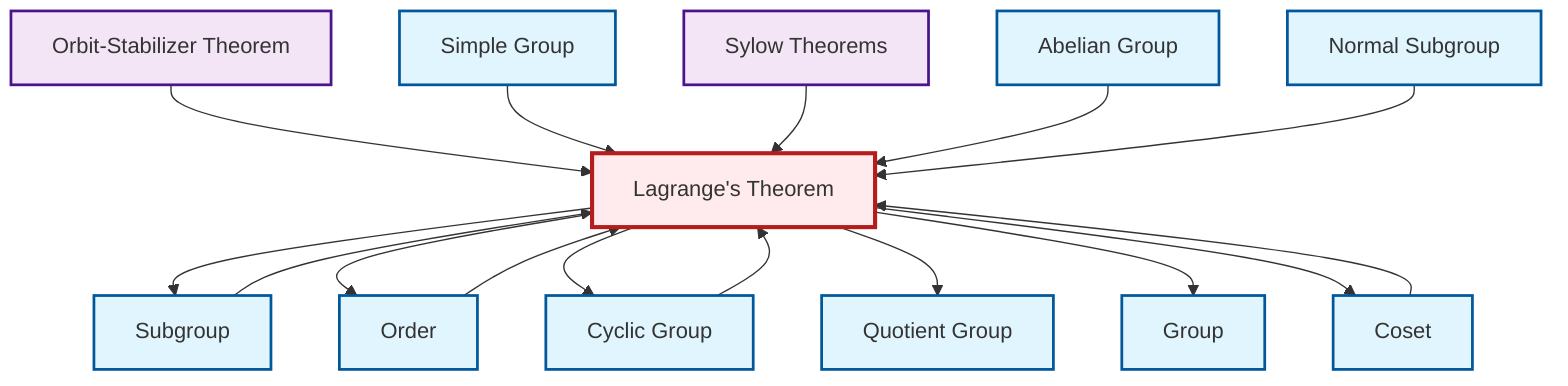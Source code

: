 graph TD
    classDef definition fill:#e1f5fe,stroke:#01579b,stroke-width:2px
    classDef theorem fill:#f3e5f5,stroke:#4a148c,stroke-width:2px
    classDef axiom fill:#fff3e0,stroke:#e65100,stroke-width:2px
    classDef example fill:#e8f5e9,stroke:#1b5e20,stroke-width:2px
    classDef current fill:#ffebee,stroke:#b71c1c,stroke-width:3px
    def-quotient-group["Quotient Group"]:::definition
    thm-orbit-stabilizer["Orbit-Stabilizer Theorem"]:::theorem
    def-subgroup["Subgroup"]:::definition
    thm-lagrange["Lagrange's Theorem"]:::theorem
    def-cyclic-group["Cyclic Group"]:::definition
    def-normal-subgroup["Normal Subgroup"]:::definition
    def-coset["Coset"]:::definition
    def-order["Order"]:::definition
    def-simple-group["Simple Group"]:::definition
    def-group["Group"]:::definition
    thm-sylow["Sylow Theorems"]:::theorem
    def-abelian-group["Abelian Group"]:::definition
    thm-lagrange --> def-subgroup
    thm-orbit-stabilizer --> thm-lagrange
    thm-lagrange --> def-order
    thm-lagrange --> def-cyclic-group
    thm-lagrange --> def-quotient-group
    def-simple-group --> thm-lagrange
    thm-lagrange --> def-group
    def-cyclic-group --> thm-lagrange
    thm-sylow --> thm-lagrange
    def-abelian-group --> thm-lagrange
    def-normal-subgroup --> thm-lagrange
    thm-lagrange --> def-coset
    def-coset --> thm-lagrange
    def-order --> thm-lagrange
    def-subgroup --> thm-lagrange
    class thm-lagrange current